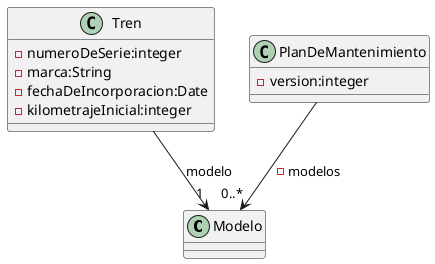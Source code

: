 @startuml ApliacacionDeSeguimientoDeMantenimientoDeTrenes
class Modelo{

}
class Tren{
    -numeroDeSerie:integer
    -marca:String
    -fechaDeIncorporacion:Date
    -kilometrajeInicial:integer
}
Tren-->"1"Modelo:modelo
class PlanDeMantenimiento{
    -version:integer
}
PlanDeMantenimiento-->"0..*"Modelo:-modelos


@enduml